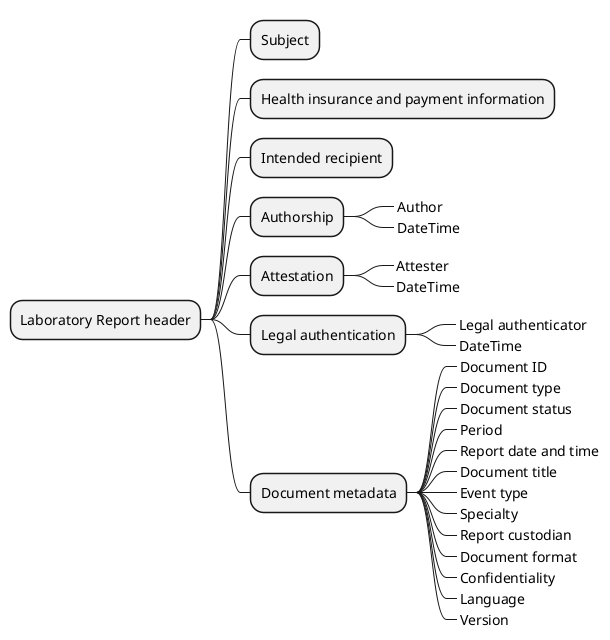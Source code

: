 @startmindmap
* Laboratory Report header
** Subject
/'    Shell we keep or not?
** Preferred Health Professional
'/
** Health insurance and payment information
/' ***_ Health insurance code
***_ Health insurance name
***_ Health insurance number '/
** Intended recipient
** Authorship
***_ Author
***_ DateTime
** Attestation
***_ Attester
***_ DateTime
** Legal authentication
***_ Legal authenticator
***_ DateTime
** Document metadata
***_ Document ID
***_ Document type
***_ Document status
***_ Period
***_ Report date and time
***_ Document title
***_ Event type
***_ Specialty
***_ Report custodian
***_ Document format
***_ Confidentiality
***_ Language
***_ Version
/' ** Additional information / Knowledge resources
***_ External reference
***_ Related with
 '/
 @endmindmap